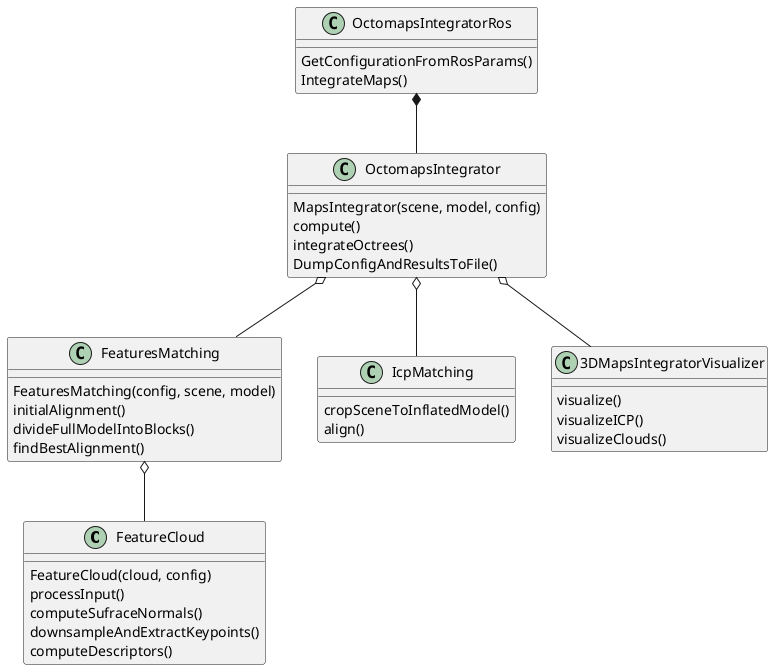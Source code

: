 @startuml

class FeatureCloud {
  FeatureCloud(cloud, config)
  processInput()
  computeSufraceNormals()
  downsampleAndExtractKeypoints()
  computeDescriptors()
}

class FeaturesMatching {
  FeaturesMatching(config, scene, model)
  initialAlignment()
  divideFullModelIntoBlocks()
  findBestAlignment()
}

class IcpMatching {
  cropSceneToInflatedModel()
  align()
}

class OctomapsIntegrator {
  MapsIntegrator(scene, model, config)
  compute()
  integrateOctrees()
  DumpConfigAndResultsToFile()
}

class 3DMapsIntegratorVisualizer {
	visualize()
	visualizeICP()
	visualizeClouds()
}

class OctomapsIntegratorRos {
GetConfigurationFromRosParams()
IntegrateMaps()
}

FeaturesMatching o-- FeatureCloud
OctomapsIntegrator o-- FeaturesMatching
OctomapsIntegrator o-- IcpMatching
OctomapsIntegrator o-- 3DMapsIntegratorVisualizer
OctomapsIntegratorRos *-- OctomapsIntegrator

@enduml